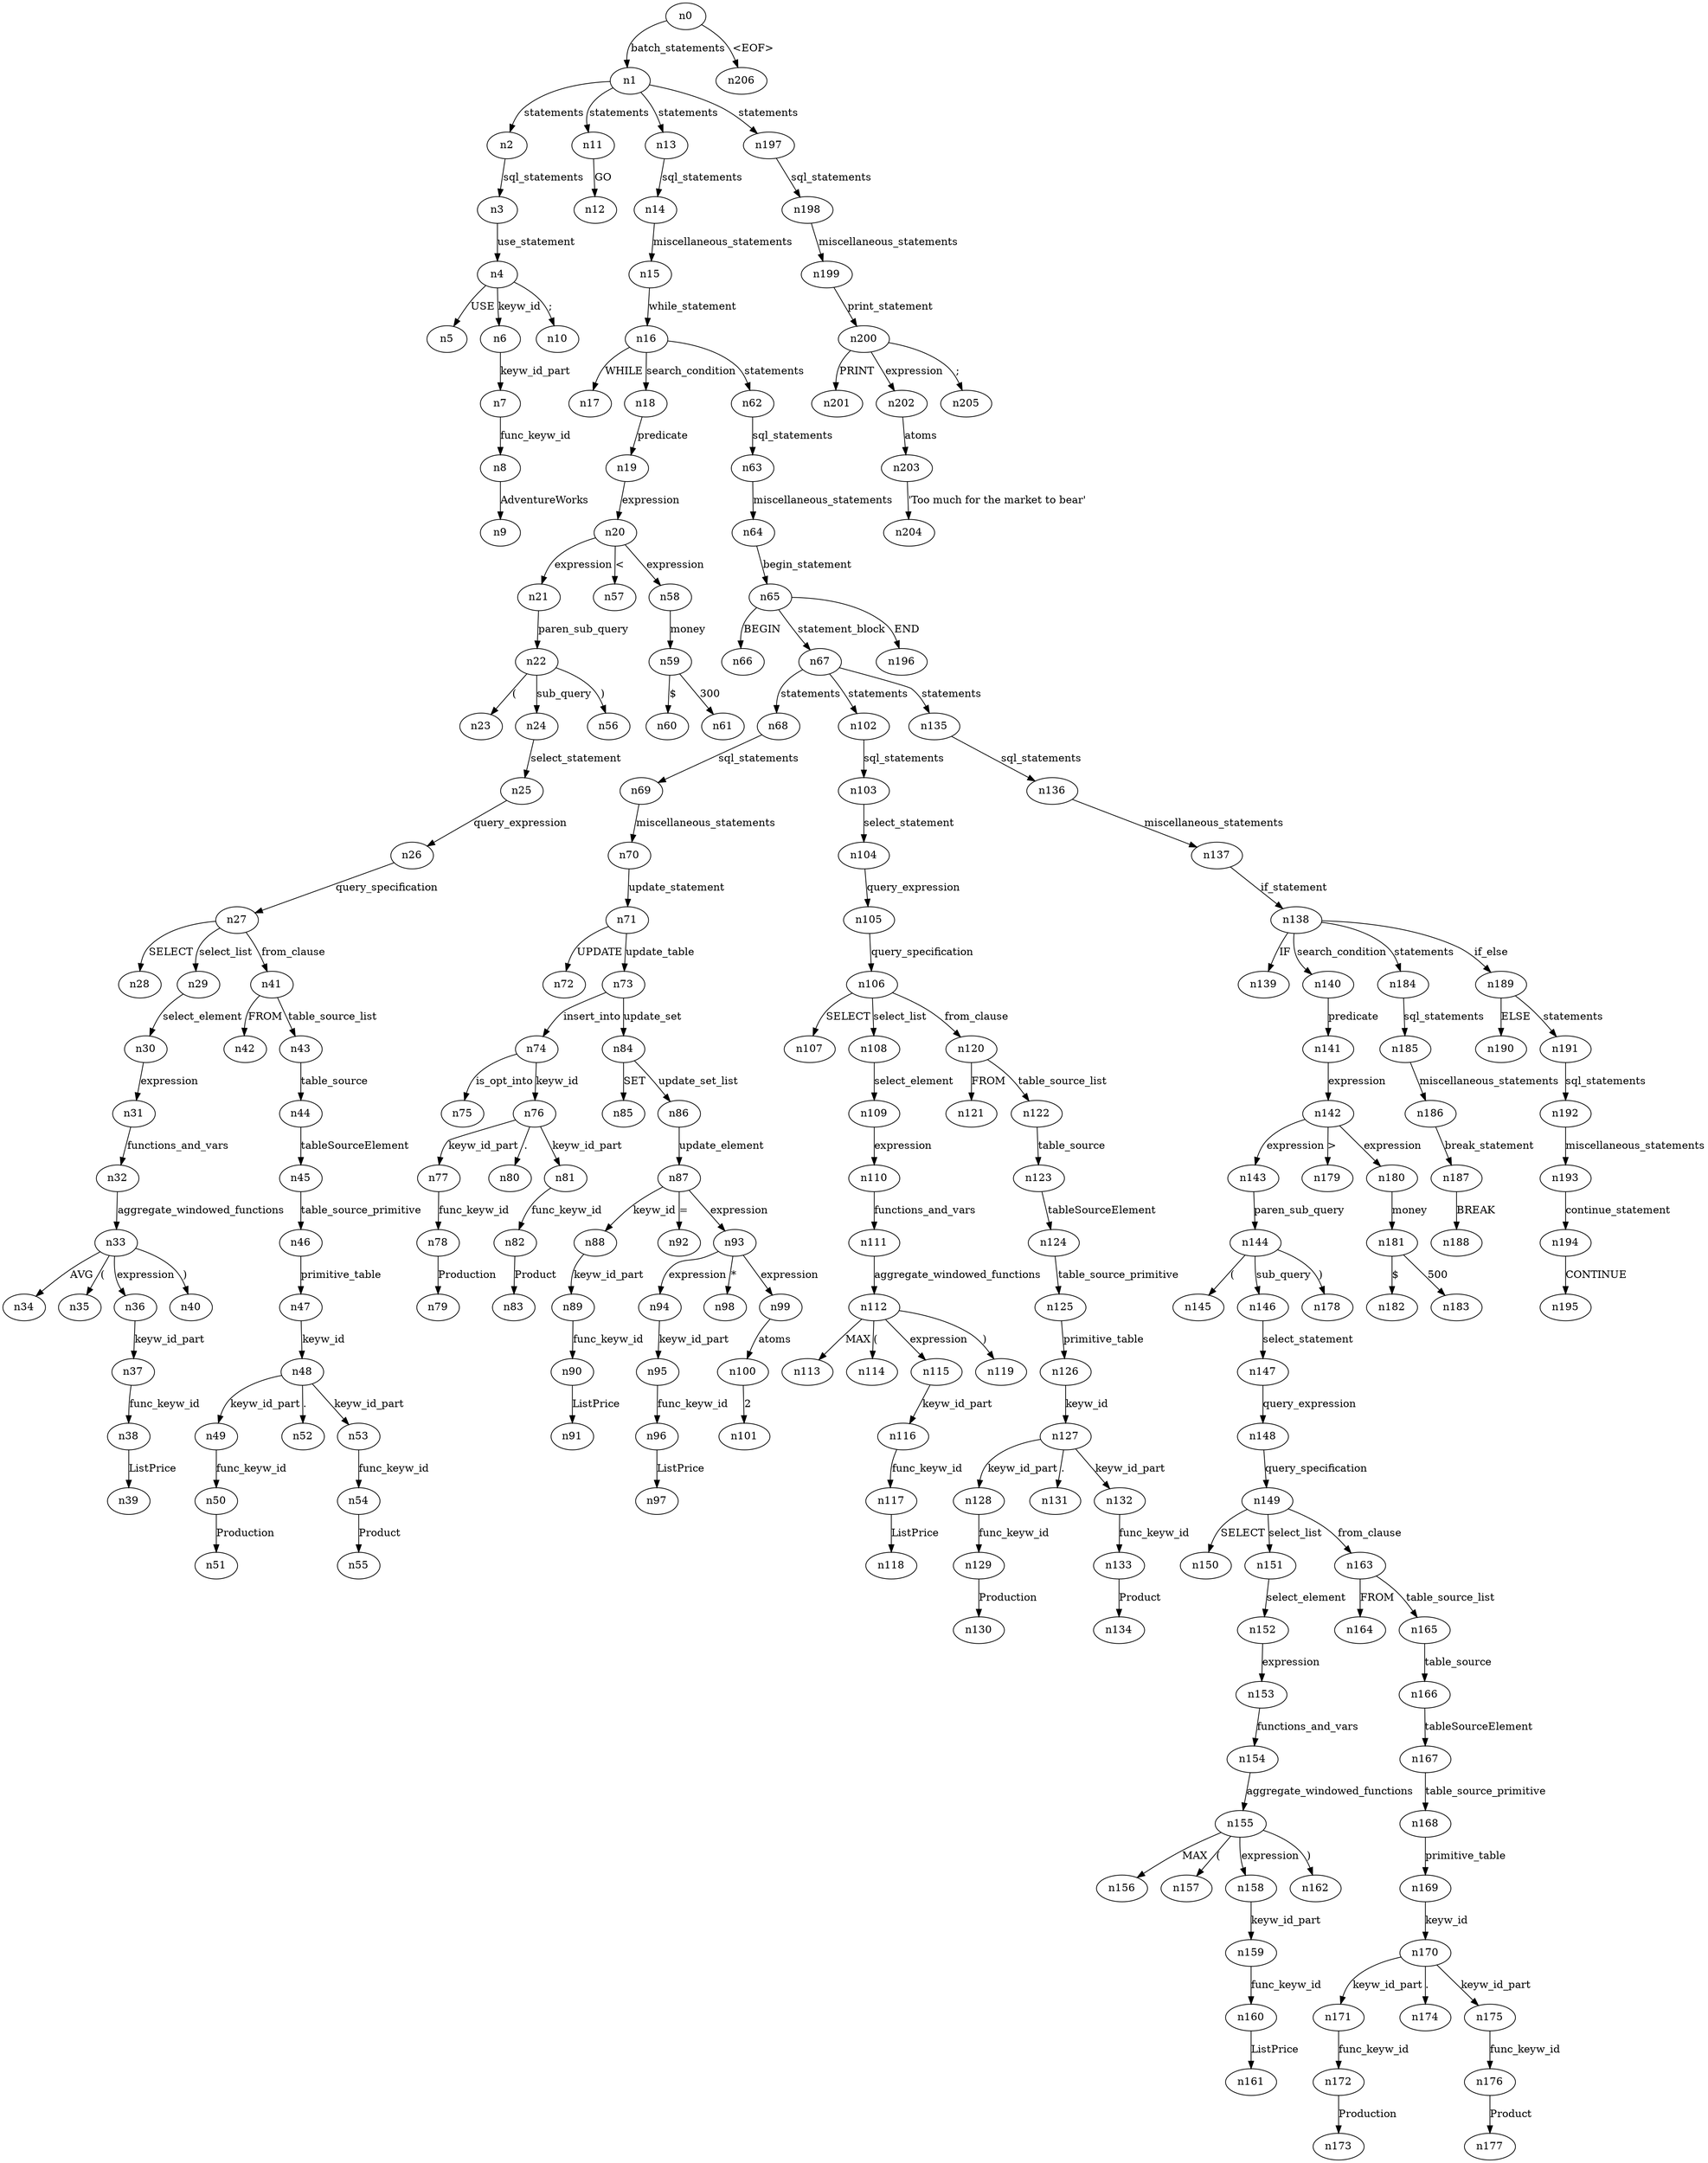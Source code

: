 digraph ParseTree {
  n0 -> n1 [label="batch_statements"];
  n1 -> n2 [label="statements"];
  n2 -> n3 [label="sql_statements"];
  n3 -> n4 [label="use_statement"];
  n4 -> n5 [label="USE"];
  n4 -> n6 [label="keyw_id"];
  n6 -> n7 [label="keyw_id_part"];
  n7 -> n8 [label="func_keyw_id"];
  n8 -> n9 [label="AdventureWorks"];
  n4 -> n10 [label=";"];
  n1 -> n11 [label="statements"];
  n11 -> n12 [label="GO"];
  n1 -> n13 [label="statements"];
  n13 -> n14 [label="sql_statements"];
  n14 -> n15 [label="miscellaneous_statements"];
  n15 -> n16 [label="while_statement"];
  n16 -> n17 [label="WHILE"];
  n16 -> n18 [label="search_condition"];
  n18 -> n19 [label="predicate"];
  n19 -> n20 [label="expression"];
  n20 -> n21 [label="expression"];
  n21 -> n22 [label="paren_sub_query"];
  n22 -> n23 [label="("];
  n22 -> n24 [label="sub_query"];
  n24 -> n25 [label="select_statement"];
  n25 -> n26 [label="query_expression"];
  n26 -> n27 [label="query_specification"];
  n27 -> n28 [label="SELECT"];
  n27 -> n29 [label="select_list"];
  n29 -> n30 [label="select_element"];
  n30 -> n31 [label="expression"];
  n31 -> n32 [label="functions_and_vars"];
  n32 -> n33 [label="aggregate_windowed_functions"];
  n33 -> n34 [label="AVG"];
  n33 -> n35 [label="("];
  n33 -> n36 [label="expression"];
  n36 -> n37 [label="keyw_id_part"];
  n37 -> n38 [label="func_keyw_id"];
  n38 -> n39 [label="ListPrice"];
  n33 -> n40 [label=")"];
  n27 -> n41 [label="from_clause"];
  n41 -> n42 [label="FROM"];
  n41 -> n43 [label="table_source_list"];
  n43 -> n44 [label="table_source"];
  n44 -> n45 [label="tableSourceElement"];
  n45 -> n46 [label="table_source_primitive"];
  n46 -> n47 [label="primitive_table"];
  n47 -> n48 [label="keyw_id"];
  n48 -> n49 [label="keyw_id_part"];
  n49 -> n50 [label="func_keyw_id"];
  n50 -> n51 [label="Production"];
  n48 -> n52 [label="."];
  n48 -> n53 [label="keyw_id_part"];
  n53 -> n54 [label="func_keyw_id"];
  n54 -> n55 [label="Product"];
  n22 -> n56 [label=")"];
  n20 -> n57 [label="<"];
  n20 -> n58 [label="expression"];
  n58 -> n59 [label="money"];
  n59 -> n60 [label="$"];
  n59 -> n61 [label="300"];
  n16 -> n62 [label="statements"];
  n62 -> n63 [label="sql_statements"];
  n63 -> n64 [label="miscellaneous_statements"];
  n64 -> n65 [label="begin_statement"];
  n65 -> n66 [label="BEGIN"];
  n65 -> n67 [label="statement_block"];
  n67 -> n68 [label="statements"];
  n68 -> n69 [label="sql_statements"];
  n69 -> n70 [label="miscellaneous_statements"];
  n70 -> n71 [label="update_statement"];
  n71 -> n72 [label="UPDATE"];
  n71 -> n73 [label="update_table"];
  n73 -> n74 [label="insert_into"];
  n74 -> n75 [label="is_opt_into"];
  n74 -> n76 [label="keyw_id"];
  n76 -> n77 [label="keyw_id_part"];
  n77 -> n78 [label="func_keyw_id"];
  n78 -> n79 [label="Production"];
  n76 -> n80 [label="."];
  n76 -> n81 [label="keyw_id_part"];
  n81 -> n82 [label="func_keyw_id"];
  n82 -> n83 [label="Product"];
  n73 -> n84 [label="update_set"];
  n84 -> n85 [label="SET"];
  n84 -> n86 [label="update_set_list"];
  n86 -> n87 [label="update_element"];
  n87 -> n88 [label="keyw_id"];
  n88 -> n89 [label="keyw_id_part"];
  n89 -> n90 [label="func_keyw_id"];
  n90 -> n91 [label="ListPrice"];
  n87 -> n92 [label="="];
  n87 -> n93 [label="expression"];
  n93 -> n94 [label="expression"];
  n94 -> n95 [label="keyw_id_part"];
  n95 -> n96 [label="func_keyw_id"];
  n96 -> n97 [label="ListPrice"];
  n93 -> n98 [label="*"];
  n93 -> n99 [label="expression"];
  n99 -> n100 [label="atoms"];
  n100 -> n101 [label="2"];
  n67 -> n102 [label="statements"];
  n102 -> n103 [label="sql_statements"];
  n103 -> n104 [label="select_statement"];
  n104 -> n105 [label="query_expression"];
  n105 -> n106 [label="query_specification"];
  n106 -> n107 [label="SELECT"];
  n106 -> n108 [label="select_list"];
  n108 -> n109 [label="select_element"];
  n109 -> n110 [label="expression"];
  n110 -> n111 [label="functions_and_vars"];
  n111 -> n112 [label="aggregate_windowed_functions"];
  n112 -> n113 [label="MAX"];
  n112 -> n114 [label="("];
  n112 -> n115 [label="expression"];
  n115 -> n116 [label="keyw_id_part"];
  n116 -> n117 [label="func_keyw_id"];
  n117 -> n118 [label="ListPrice"];
  n112 -> n119 [label=")"];
  n106 -> n120 [label="from_clause"];
  n120 -> n121 [label="FROM"];
  n120 -> n122 [label="table_source_list"];
  n122 -> n123 [label="table_source"];
  n123 -> n124 [label="tableSourceElement"];
  n124 -> n125 [label="table_source_primitive"];
  n125 -> n126 [label="primitive_table"];
  n126 -> n127 [label="keyw_id"];
  n127 -> n128 [label="keyw_id_part"];
  n128 -> n129 [label="func_keyw_id"];
  n129 -> n130 [label="Production"];
  n127 -> n131 [label="."];
  n127 -> n132 [label="keyw_id_part"];
  n132 -> n133 [label="func_keyw_id"];
  n133 -> n134 [label="Product"];
  n67 -> n135 [label="statements"];
  n135 -> n136 [label="sql_statements"];
  n136 -> n137 [label="miscellaneous_statements"];
  n137 -> n138 [label="if_statement"];
  n138 -> n139 [label="IF"];
  n138 -> n140 [label="search_condition"];
  n140 -> n141 [label="predicate"];
  n141 -> n142 [label="expression"];
  n142 -> n143 [label="expression"];
  n143 -> n144 [label="paren_sub_query"];
  n144 -> n145 [label="("];
  n144 -> n146 [label="sub_query"];
  n146 -> n147 [label="select_statement"];
  n147 -> n148 [label="query_expression"];
  n148 -> n149 [label="query_specification"];
  n149 -> n150 [label="SELECT"];
  n149 -> n151 [label="select_list"];
  n151 -> n152 [label="select_element"];
  n152 -> n153 [label="expression"];
  n153 -> n154 [label="functions_and_vars"];
  n154 -> n155 [label="aggregate_windowed_functions"];
  n155 -> n156 [label="MAX"];
  n155 -> n157 [label="("];
  n155 -> n158 [label="expression"];
  n158 -> n159 [label="keyw_id_part"];
  n159 -> n160 [label="func_keyw_id"];
  n160 -> n161 [label="ListPrice"];
  n155 -> n162 [label=")"];
  n149 -> n163 [label="from_clause"];
  n163 -> n164 [label="FROM"];
  n163 -> n165 [label="table_source_list"];
  n165 -> n166 [label="table_source"];
  n166 -> n167 [label="tableSourceElement"];
  n167 -> n168 [label="table_source_primitive"];
  n168 -> n169 [label="primitive_table"];
  n169 -> n170 [label="keyw_id"];
  n170 -> n171 [label="keyw_id_part"];
  n171 -> n172 [label="func_keyw_id"];
  n172 -> n173 [label="Production"];
  n170 -> n174 [label="."];
  n170 -> n175 [label="keyw_id_part"];
  n175 -> n176 [label="func_keyw_id"];
  n176 -> n177 [label="Product"];
  n144 -> n178 [label=")"];
  n142 -> n179 [label=">"];
  n142 -> n180 [label="expression"];
  n180 -> n181 [label="money"];
  n181 -> n182 [label="$"];
  n181 -> n183 [label="500"];
  n138 -> n184 [label="statements"];
  n184 -> n185 [label="sql_statements"];
  n185 -> n186 [label="miscellaneous_statements"];
  n186 -> n187 [label="break_statement"];
  n187 -> n188 [label="BREAK"];
  n138 -> n189 [label="if_else"];
  n189 -> n190 [label="ELSE"];
  n189 -> n191 [label="statements"];
  n191 -> n192 [label="sql_statements"];
  n192 -> n193 [label="miscellaneous_statements"];
  n193 -> n194 [label="continue_statement"];
  n194 -> n195 [label="CONTINUE"];
  n65 -> n196 [label="END"];
  n1 -> n197 [label="statements"];
  n197 -> n198 [label="sql_statements"];
  n198 -> n199 [label="miscellaneous_statements"];
  n199 -> n200 [label="print_statement"];
  n200 -> n201 [label="PRINT"];
  n200 -> n202 [label="expression"];
  n202 -> n203 [label="atoms"];
  n203 -> n204 [label="'Too much for the market to bear'"];
  n200 -> n205 [label=";"];
  n0 -> n206 [label="<EOF>"];
}